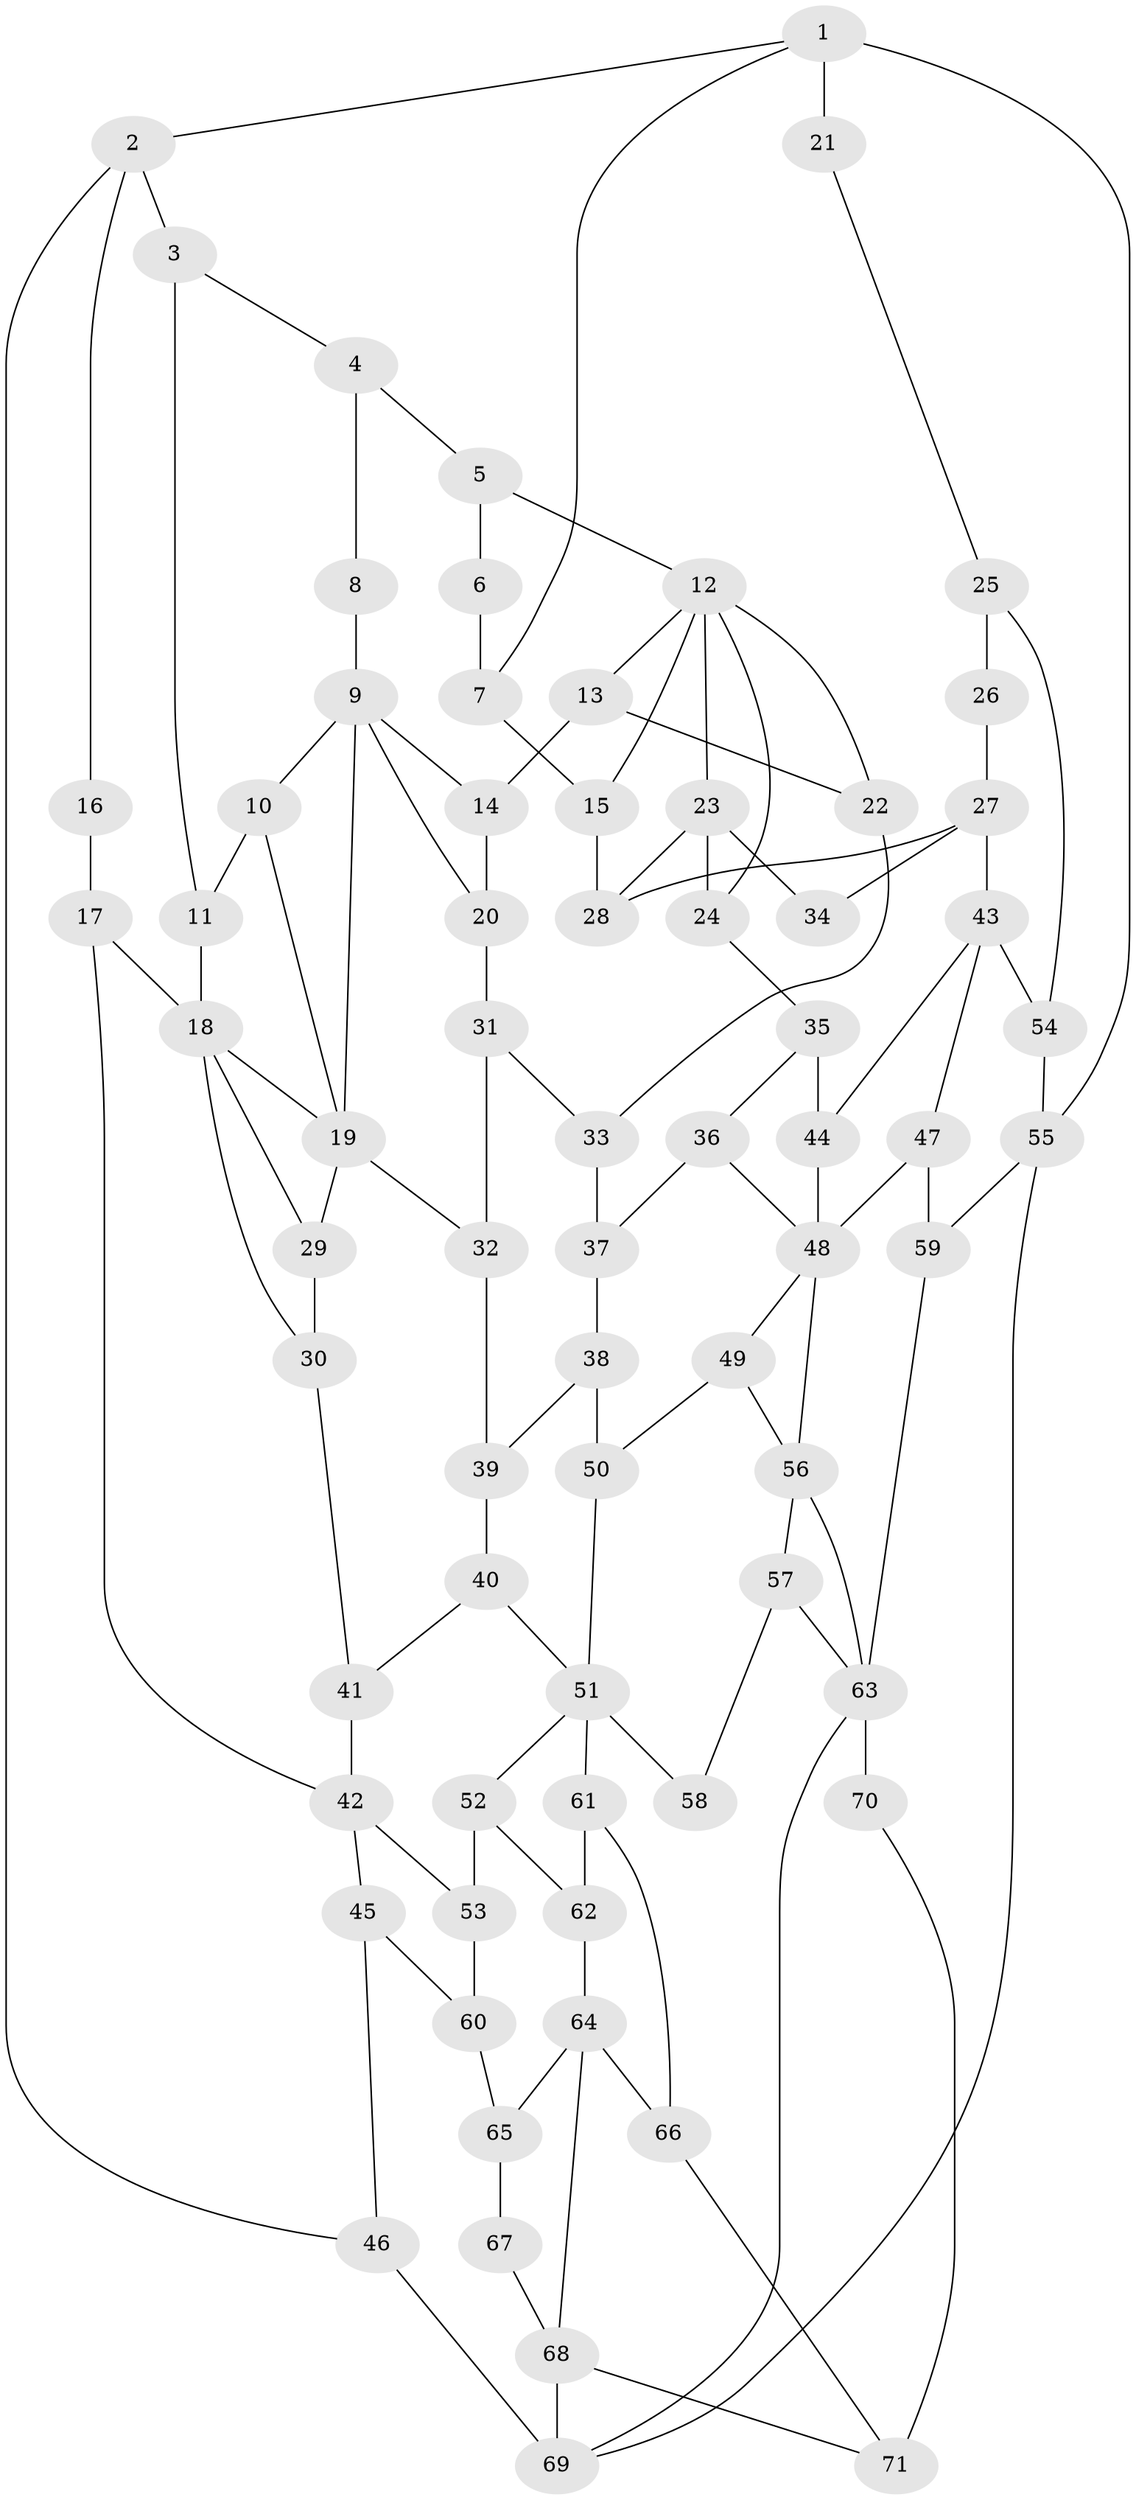 // original degree distribution, {3: 0.017094017094017096, 6: 0.2222222222222222, 5: 0.5128205128205128, 4: 0.24786324786324787}
// Generated by graph-tools (version 1.1) at 2025/54/03/04/25 22:54:30]
// undirected, 71 vertices, 115 edges
graph export_dot {
  node [color=gray90,style=filled];
  1;
  2;
  3;
  4;
  5;
  6;
  7;
  8;
  9;
  10;
  11;
  12;
  13;
  14;
  15;
  16;
  17;
  18;
  19;
  20;
  21;
  22;
  23;
  24;
  25;
  26;
  27;
  28;
  29;
  30;
  31;
  32;
  33;
  34;
  35;
  36;
  37;
  38;
  39;
  40;
  41;
  42;
  43;
  44;
  45;
  46;
  47;
  48;
  49;
  50;
  51;
  52;
  53;
  54;
  55;
  56;
  57;
  58;
  59;
  60;
  61;
  62;
  63;
  64;
  65;
  66;
  67;
  68;
  69;
  70;
  71;
  1 -- 2 [weight=1.0];
  1 -- 7 [weight=1.0];
  1 -- 21 [weight=2.0];
  1 -- 55 [weight=1.0];
  2 -- 3 [weight=1.0];
  2 -- 16 [weight=1.0];
  2 -- 46 [weight=1.0];
  3 -- 4 [weight=1.0];
  3 -- 11 [weight=1.0];
  4 -- 5 [weight=1.0];
  4 -- 8 [weight=1.0];
  5 -- 6 [weight=1.0];
  5 -- 12 [weight=1.0];
  6 -- 7 [weight=1.0];
  7 -- 15 [weight=1.0];
  8 -- 9 [weight=2.0];
  9 -- 10 [weight=1.0];
  9 -- 14 [weight=1.0];
  9 -- 19 [weight=1.0];
  9 -- 20 [weight=1.0];
  10 -- 11 [weight=1.0];
  10 -- 19 [weight=1.0];
  11 -- 18 [weight=1.0];
  12 -- 13 [weight=1.0];
  12 -- 15 [weight=1.0];
  12 -- 22 [weight=1.0];
  12 -- 23 [weight=1.0];
  12 -- 24 [weight=1.0];
  13 -- 14 [weight=1.0];
  13 -- 22 [weight=1.0];
  14 -- 20 [weight=1.0];
  15 -- 28 [weight=1.0];
  16 -- 17 [weight=2.0];
  17 -- 18 [weight=2.0];
  17 -- 42 [weight=2.0];
  18 -- 19 [weight=1.0];
  18 -- 29 [weight=1.0];
  18 -- 30 [weight=1.0];
  19 -- 29 [weight=1.0];
  19 -- 32 [weight=1.0];
  20 -- 31 [weight=1.0];
  21 -- 25 [weight=1.0];
  22 -- 33 [weight=1.0];
  23 -- 24 [weight=2.0];
  23 -- 28 [weight=1.0];
  23 -- 34 [weight=2.0];
  24 -- 35 [weight=1.0];
  25 -- 26 [weight=1.0];
  25 -- 54 [weight=1.0];
  26 -- 27 [weight=2.0];
  27 -- 28 [weight=1.0];
  27 -- 34 [weight=1.0];
  27 -- 43 [weight=2.0];
  29 -- 30 [weight=1.0];
  30 -- 41 [weight=1.0];
  31 -- 32 [weight=1.0];
  31 -- 33 [weight=1.0];
  32 -- 39 [weight=1.0];
  33 -- 37 [weight=1.0];
  35 -- 36 [weight=1.0];
  35 -- 44 [weight=1.0];
  36 -- 37 [weight=1.0];
  36 -- 48 [weight=1.0];
  37 -- 38 [weight=1.0];
  38 -- 39 [weight=1.0];
  38 -- 50 [weight=1.0];
  39 -- 40 [weight=1.0];
  40 -- 41 [weight=1.0];
  40 -- 51 [weight=1.0];
  41 -- 42 [weight=1.0];
  42 -- 45 [weight=1.0];
  42 -- 53 [weight=1.0];
  43 -- 44 [weight=1.0];
  43 -- 47 [weight=1.0];
  43 -- 54 [weight=1.0];
  44 -- 48 [weight=1.0];
  45 -- 46 [weight=1.0];
  45 -- 60 [weight=1.0];
  46 -- 69 [weight=2.0];
  47 -- 48 [weight=2.0];
  47 -- 59 [weight=1.0];
  48 -- 49 [weight=1.0];
  48 -- 56 [weight=1.0];
  49 -- 50 [weight=1.0];
  49 -- 56 [weight=1.0];
  50 -- 51 [weight=1.0];
  51 -- 52 [weight=1.0];
  51 -- 58 [weight=2.0];
  51 -- 61 [weight=1.0];
  52 -- 53 [weight=1.0];
  52 -- 62 [weight=1.0];
  53 -- 60 [weight=1.0];
  54 -- 55 [weight=1.0];
  55 -- 59 [weight=1.0];
  55 -- 69 [weight=1.0];
  56 -- 57 [weight=1.0];
  56 -- 63 [weight=1.0];
  57 -- 58 [weight=1.0];
  57 -- 63 [weight=1.0];
  59 -- 63 [weight=1.0];
  60 -- 65 [weight=1.0];
  61 -- 62 [weight=1.0];
  61 -- 66 [weight=1.0];
  62 -- 64 [weight=1.0];
  63 -- 69 [weight=1.0];
  63 -- 70 [weight=2.0];
  64 -- 65 [weight=1.0];
  64 -- 66 [weight=1.0];
  64 -- 68 [weight=1.0];
  65 -- 67 [weight=1.0];
  66 -- 71 [weight=1.0];
  67 -- 68 [weight=2.0];
  68 -- 69 [weight=2.0];
  68 -- 71 [weight=1.0];
  70 -- 71 [weight=1.0];
}
